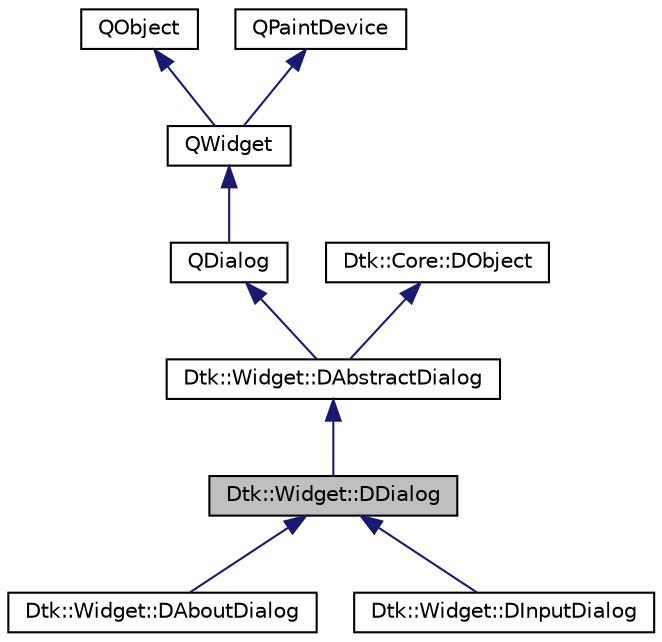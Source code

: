 digraph "Dtk::Widget::DDialog"
{
  edge [fontname="Helvetica",fontsize="10",labelfontname="Helvetica",labelfontsize="10"];
  node [fontname="Helvetica",fontsize="10",shape=record];
  Node0 [label="Dtk::Widget::DDialog",height=0.2,width=0.4,color="black", fillcolor="grey75", style="filled", fontcolor="black"];
  Node1 -> Node0 [dir="back",color="midnightblue",fontsize="10",style="solid",fontname="Helvetica"];
  Node1 [label="Dtk::Widget::DAbstractDialog",height=0.2,width=0.4,color="black", fillcolor="white", style="filled",URL="$class_dtk_1_1_widget_1_1_d_abstract_dialog.html",tooltip="可以使用 DAbstractDialog 类创建符合 DDE 风格的对话框窗口。 "];
  Node2 -> Node1 [dir="back",color="midnightblue",fontsize="10",style="solid",fontname="Helvetica"];
  Node2 [label="QDialog",height=0.2,width=0.4,color="black", fillcolor="white", style="filled",URL="/home/xmuli/project/dtk/tags/qtwidgets.tags$qdialog.html"];
  Node3 -> Node2 [dir="back",color="midnightblue",fontsize="10",style="solid",fontname="Helvetica"];
  Node3 [label="QWidget",height=0.2,width=0.4,color="black", fillcolor="white", style="filled",URL="/home/xmuli/project/dtk/tags/qtwidgets.tags$qwidget.html"];
  Node4 -> Node3 [dir="back",color="midnightblue",fontsize="10",style="solid",fontname="Helvetica"];
  Node4 [label="QObject",height=0.2,width=0.4,color="black", fillcolor="white", style="filled",URL="/home/xmuli/project/dtk/tags/qtcore.tags$qobject.html"];
  Node5 -> Node3 [dir="back",color="midnightblue",fontsize="10",style="solid",fontname="Helvetica"];
  Node5 [label="QPaintDevice",height=0.2,width=0.4,color="black", fillcolor="white", style="filled",URL="/home/xmuli/project/dtk/tags/qtgui.tags$qpaintdevice.html"];
  Node6 -> Node1 [dir="back",color="midnightblue",fontsize="10",style="solid",fontname="Helvetica"];
  Node6 [label="Dtk::Core::DObject",height=0.2,width=0.4,color="black", fillcolor="white", style="filled",URL="$class_dtk_1_1_core_1_1_d_object.html",tooltip="deepin-tool-kit 中所有公开类的祖先类。 "];
  Node0 -> Node7 [dir="back",color="midnightblue",fontsize="10",style="solid",fontname="Helvetica"];
  Node7 [label="Dtk::Widget::DAboutDialog",height=0.2,width=0.4,color="black", fillcolor="white", style="filled",URL="$class_dtk_1_1_widget_1_1_d_about_dialog.html",tooltip="DAboutDialog 类提供了应用程序的关于对话框，规范所有 deepin 应用关于窗口设计规范，符合 Deepin 风格。 ..."];
  Node0 -> Node8 [dir="back",color="midnightblue",fontsize="10",style="solid",fontname="Helvetica"];
  Node8 [label="Dtk::Widget::DInputDialog",height=0.2,width=0.4,color="black", fillcolor="white", style="filled",URL="$class_dtk_1_1_widget_1_1_d_input_dialog.html",tooltip="快速创建一个获取可输入数据的对话框 "];
}
